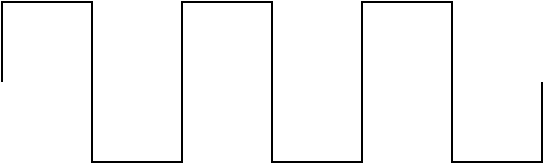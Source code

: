 <mxfile version="24.4.0" type="github">
  <diagram name="Page-1" id="7e0a89b8-554c-2b80-1dc8-d5c74ca68de4">
    <mxGraphModel dx="1050" dy="530" grid="1" gridSize="10" guides="1" tooltips="1" connect="1" arrows="1" fold="1" page="1" pageScale="1" pageWidth="1100" pageHeight="850" background="none" math="0" shadow="0">
      <root>
        <mxCell id="0" />
        <mxCell id="1" parent="0" />
        <mxCell id="PjNGecmV4OdAs0pPkN_l-3" value="" style="pointerEvents=1;verticalLabelPosition=bottom;shadow=0;dashed=0;align=center;html=1;verticalAlign=top;shape=mxgraph.electrical.waveforms.square_wave;" vertex="1" parent="1">
          <mxGeometry x="330" y="90" width="90" height="80" as="geometry" />
        </mxCell>
        <mxCell id="PjNGecmV4OdAs0pPkN_l-4" value="" style="pointerEvents=1;verticalLabelPosition=bottom;shadow=0;dashed=0;align=center;html=1;verticalAlign=top;shape=mxgraph.electrical.waveforms.square_wave;" vertex="1" parent="1">
          <mxGeometry x="420" y="90" width="90" height="80" as="geometry" />
        </mxCell>
        <mxCell id="PjNGecmV4OdAs0pPkN_l-5" value="" style="pointerEvents=1;verticalLabelPosition=bottom;shadow=0;dashed=0;align=center;html=1;verticalAlign=top;shape=mxgraph.electrical.waveforms.square_wave;" vertex="1" parent="1">
          <mxGeometry x="510" y="90" width="90" height="80" as="geometry" />
        </mxCell>
      </root>
    </mxGraphModel>
  </diagram>
</mxfile>
